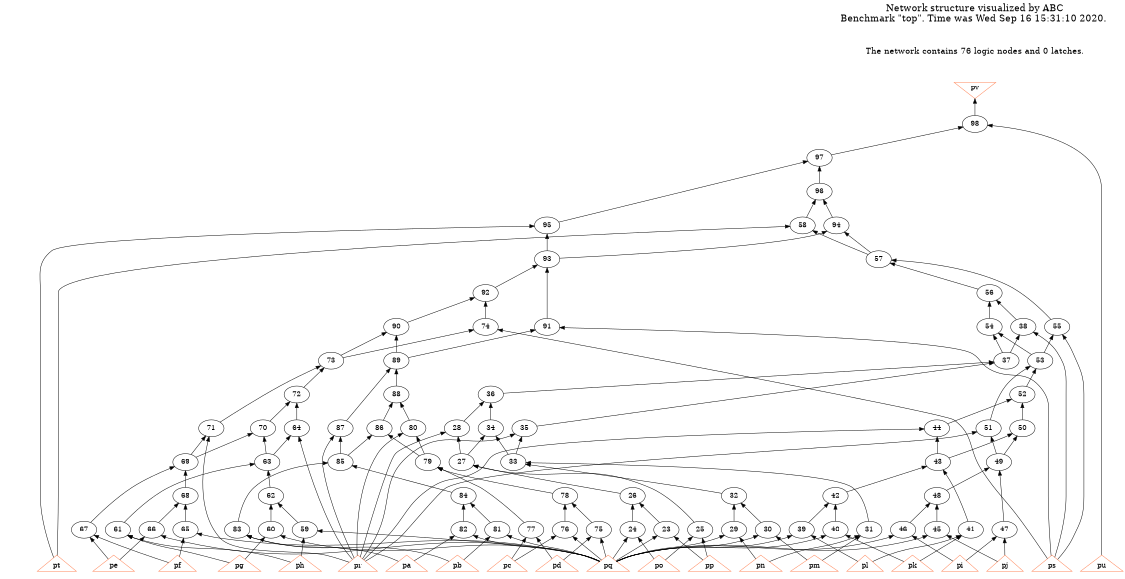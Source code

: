 # Network structure generated by ABC

digraph network {
size = "7.5,10";
center = true;
edge [dir = back];

{
  node [shape = plaintext];
  edge [style = invis];
  LevelTitle1 [label=""];
  LevelTitle2 [label=""];
  Level14 [label = ""];
  Level13 [label = ""];
  Level12 [label = ""];
  Level11 [label = ""];
  Level10 [label = ""];
  Level9 [label = ""];
  Level8 [label = ""];
  Level7 [label = ""];
  Level6 [label = ""];
  Level5 [label = ""];
  Level4 [label = ""];
  Level3 [label = ""];
  Level2 [label = ""];
  Level1 [label = ""];
  Level0 [label = ""];
  LevelTitle1 ->  LevelTitle2 ->  Level14 ->  Level13 ->  Level12 ->  Level11 ->  Level10 ->  Level9 ->  Level8 ->  Level7 ->  Level6 ->  Level5 ->  Level4 ->  Level3 ->  Level2 ->  Level1 ->  Level0;
}

{
  rank = same;
  LevelTitle1;
  title1 [shape=plaintext,
          fontsize=20,
          fontname = "Times-Roman",
          label="Network structure visualized by ABC\nBenchmark \"top\". Time was Wed Sep 16 15:31:10 2020. "
         ];
}

{
  rank = same;
  LevelTitle2;
  title2 [shape=plaintext,
          fontsize=18,
          fontname = "Times-Roman",
          label="The network contains 76 logic nodes and 0 latches.\n"
         ];
}

{
  rank = same;
  Level14;
  Node22 [label = "pv", shape = invtriangle, color = coral, fillcolor = coral];
}

{
  rank = same;
  Level13;
  Node98 [label = "98\n", shape = ellipse];
}

{
  rank = same;
  Level12;
  Node97 [label = "97\n", shape = ellipse];
}

{
  rank = same;
  Level11;
  Node96 [label = "96\n", shape = ellipse];
}

{
  rank = same;
  Level10;
  Node58 [label = "58\n", shape = ellipse];
  Node94 [label = "94\n", shape = ellipse];
  Node95 [label = "95\n", shape = ellipse];
}

{
  rank = same;
  Level9;
  Node57 [label = "57\n", shape = ellipse];
  Node93 [label = "93\n", shape = ellipse];
}

{
  rank = same;
  Level8;
  Node56 [label = "56\n", shape = ellipse];
  Node92 [label = "92\n", shape = ellipse];
}

{
  rank = same;
  Level7;
  Node38 [label = "38\n", shape = ellipse];
  Node54 [label = "54\n", shape = ellipse];
  Node55 [label = "55\n", shape = ellipse];
  Node74 [label = "74\n", shape = ellipse];
  Node90 [label = "90\n", shape = ellipse];
  Node91 [label = "91\n", shape = ellipse];
}

{
  rank = same;
  Level6;
  Node37 [label = "37\n", shape = ellipse];
  Node53 [label = "53\n", shape = ellipse];
  Node73 [label = "73\n", shape = ellipse];
  Node89 [label = "89\n", shape = ellipse];
}

{
  rank = same;
  Level5;
  Node36 [label = "36\n", shape = ellipse];
  Node52 [label = "52\n", shape = ellipse];
  Node72 [label = "72\n", shape = ellipse];
  Node88 [label = "88\n", shape = ellipse];
}

{
  rank = same;
  Level4;
  Node28 [label = "28\n", shape = ellipse];
  Node34 [label = "34\n", shape = ellipse];
  Node35 [label = "35\n", shape = ellipse];
  Node44 [label = "44\n", shape = ellipse];
  Node50 [label = "50\n", shape = ellipse];
  Node51 [label = "51\n", shape = ellipse];
  Node64 [label = "64\n", shape = ellipse];
  Node70 [label = "70\n", shape = ellipse];
  Node71 [label = "71\n", shape = ellipse];
  Node80 [label = "80\n", shape = ellipse];
  Node86 [label = "86\n", shape = ellipse];
  Node87 [label = "87\n", shape = ellipse];
}

{
  rank = same;
  Level3;
  Node27 [label = "27\n", shape = ellipse];
  Node33 [label = "33\n", shape = ellipse];
  Node43 [label = "43\n", shape = ellipse];
  Node49 [label = "49\n", shape = ellipse];
  Node63 [label = "63\n", shape = ellipse];
  Node69 [label = "69\n", shape = ellipse];
  Node79 [label = "79\n", shape = ellipse];
  Node85 [label = "85\n", shape = ellipse];
}

{
  rank = same;
  Level2;
  Node26 [label = "26\n", shape = ellipse];
  Node32 [label = "32\n", shape = ellipse];
  Node42 [label = "42\n", shape = ellipse];
  Node48 [label = "48\n", shape = ellipse];
  Node62 [label = "62\n", shape = ellipse];
  Node68 [label = "68\n", shape = ellipse];
  Node78 [label = "78\n", shape = ellipse];
  Node84 [label = "84\n", shape = ellipse];
}

{
  rank = same;
  Level1;
  Node23 [label = "23\n", shape = ellipse];
  Node24 [label = "24\n", shape = ellipse];
  Node25 [label = "25\n", shape = ellipse];
  Node29 [label = "29\n", shape = ellipse];
  Node30 [label = "30\n", shape = ellipse];
  Node31 [label = "31\n", shape = ellipse];
  Node39 [label = "39\n", shape = ellipse];
  Node40 [label = "40\n", shape = ellipse];
  Node41 [label = "41\n", shape = ellipse];
  Node45 [label = "45\n", shape = ellipse];
  Node46 [label = "46\n", shape = ellipse];
  Node47 [label = "47\n", shape = ellipse];
  Node59 [label = "59\n", shape = ellipse];
  Node60 [label = "60\n", shape = ellipse];
  Node61 [label = "61\n", shape = ellipse];
  Node65 [label = "65\n", shape = ellipse];
  Node66 [label = "66\n", shape = ellipse];
  Node67 [label = "67\n", shape = ellipse];
  Node75 [label = "75\n", shape = ellipse];
  Node76 [label = "76\n", shape = ellipse];
  Node77 [label = "77\n", shape = ellipse];
  Node81 [label = "81\n", shape = ellipse];
  Node82 [label = "82\n", shape = ellipse];
  Node83 [label = "83\n", shape = ellipse];
}

{
  rank = same;
  Level0;
  Node1 [label = "pp", shape = triangle, color = coral, fillcolor = coral];
  Node2 [label = "pq", shape = triangle, color = coral, fillcolor = coral];
  Node3 [label = "pr", shape = triangle, color = coral, fillcolor = coral];
  Node4 [label = "ps", shape = triangle, color = coral, fillcolor = coral];
  Node5 [label = "pt", shape = triangle, color = coral, fillcolor = coral];
  Node6 [label = "pu", shape = triangle, color = coral, fillcolor = coral];
  Node7 [label = "pa", shape = triangle, color = coral, fillcolor = coral];
  Node8 [label = "pb", shape = triangle, color = coral, fillcolor = coral];
  Node9 [label = "pc", shape = triangle, color = coral, fillcolor = coral];
  Node10 [label = "pd", shape = triangle, color = coral, fillcolor = coral];
  Node11 [label = "pe", shape = triangle, color = coral, fillcolor = coral];
  Node12 [label = "pf", shape = triangle, color = coral, fillcolor = coral];
  Node13 [label = "pg", shape = triangle, color = coral, fillcolor = coral];
  Node14 [label = "ph", shape = triangle, color = coral, fillcolor = coral];
  Node15 [label = "pi", shape = triangle, color = coral, fillcolor = coral];
  Node16 [label = "pj", shape = triangle, color = coral, fillcolor = coral];
  Node17 [label = "pk", shape = triangle, color = coral, fillcolor = coral];
  Node18 [label = "pl", shape = triangle, color = coral, fillcolor = coral];
  Node19 [label = "pm", shape = triangle, color = coral, fillcolor = coral];
  Node20 [label = "pn", shape = triangle, color = coral, fillcolor = coral];
  Node21 [label = "po", shape = triangle, color = coral, fillcolor = coral];
}

title1 -> title2 [style = invis];
title2 -> Node22 [style = invis];
Node22 -> Node98 [style = solid];
Node23 -> Node1 [style = solid];
Node23 -> Node2 [style = solid];
Node24 -> Node2 [style = solid];
Node24 -> Node21 [style = solid];
Node25 -> Node1 [style = solid];
Node25 -> Node21 [style = solid];
Node26 -> Node23 [style = solid];
Node26 -> Node24 [style = solid];
Node27 -> Node25 [style = solid];
Node27 -> Node26 [style = solid];
Node28 -> Node3 [style = solid];
Node28 -> Node27 [style = solid];
Node29 -> Node2 [style = solid];
Node29 -> Node20 [style = solid];
Node30 -> Node2 [style = solid];
Node30 -> Node19 [style = solid];
Node31 -> Node19 [style = solid];
Node31 -> Node20 [style = solid];
Node32 -> Node29 [style = solid];
Node32 -> Node30 [style = solid];
Node33 -> Node31 [style = solid];
Node33 -> Node32 [style = solid];
Node34 -> Node27 [style = solid];
Node34 -> Node33 [style = solid];
Node35 -> Node3 [style = solid];
Node35 -> Node33 [style = solid];
Node36 -> Node28 [style = solid];
Node36 -> Node34 [style = solid];
Node37 -> Node35 [style = solid];
Node37 -> Node36 [style = solid];
Node38 -> Node4 [style = solid];
Node38 -> Node37 [style = solid];
Node39 -> Node2 [style = solid];
Node39 -> Node18 [style = solid];
Node40 -> Node2 [style = solid];
Node40 -> Node17 [style = solid];
Node41 -> Node17 [style = solid];
Node41 -> Node18 [style = solid];
Node42 -> Node39 [style = solid];
Node42 -> Node40 [style = solid];
Node43 -> Node41 [style = solid];
Node43 -> Node42 [style = solid];
Node44 -> Node3 [style = solid];
Node44 -> Node43 [style = solid];
Node45 -> Node2 [style = solid];
Node45 -> Node16 [style = solid];
Node46 -> Node2 [style = solid];
Node46 -> Node15 [style = solid];
Node47 -> Node15 [style = solid];
Node47 -> Node16 [style = solid];
Node48 -> Node45 [style = solid];
Node48 -> Node46 [style = solid];
Node49 -> Node47 [style = solid];
Node49 -> Node48 [style = solid];
Node50 -> Node43 [style = solid];
Node50 -> Node49 [style = solid];
Node51 -> Node3 [style = solid];
Node51 -> Node49 [style = solid];
Node52 -> Node44 [style = solid];
Node52 -> Node50 [style = solid];
Node53 -> Node51 [style = solid];
Node53 -> Node52 [style = solid];
Node54 -> Node37 [style = solid];
Node54 -> Node53 [style = solid];
Node55 -> Node4 [style = solid];
Node55 -> Node53 [style = solid];
Node56 -> Node38 [style = solid];
Node56 -> Node54 [style = solid];
Node57 -> Node55 [style = solid];
Node57 -> Node56 [style = solid];
Node58 -> Node5 [style = solid];
Node58 -> Node57 [style = solid];
Node59 -> Node2 [style = solid];
Node59 -> Node14 [style = solid];
Node60 -> Node2 [style = solid];
Node60 -> Node13 [style = solid];
Node61 -> Node13 [style = solid];
Node61 -> Node14 [style = solid];
Node62 -> Node59 [style = solid];
Node62 -> Node60 [style = solid];
Node63 -> Node61 [style = solid];
Node63 -> Node62 [style = solid];
Node64 -> Node3 [style = solid];
Node64 -> Node63 [style = solid];
Node65 -> Node2 [style = solid];
Node65 -> Node12 [style = solid];
Node66 -> Node2 [style = solid];
Node66 -> Node11 [style = solid];
Node67 -> Node11 [style = solid];
Node67 -> Node12 [style = solid];
Node68 -> Node65 [style = solid];
Node68 -> Node66 [style = solid];
Node69 -> Node67 [style = solid];
Node69 -> Node68 [style = solid];
Node70 -> Node63 [style = solid];
Node70 -> Node69 [style = solid];
Node71 -> Node3 [style = solid];
Node71 -> Node69 [style = solid];
Node72 -> Node64 [style = solid];
Node72 -> Node70 [style = solid];
Node73 -> Node71 [style = solid];
Node73 -> Node72 [style = solid];
Node74 -> Node4 [style = solid];
Node74 -> Node73 [style = solid];
Node75 -> Node2 [style = solid];
Node75 -> Node10 [style = solid];
Node76 -> Node2 [style = solid];
Node76 -> Node9 [style = solid];
Node77 -> Node9 [style = solid];
Node77 -> Node10 [style = solid];
Node78 -> Node75 [style = solid];
Node78 -> Node76 [style = solid];
Node79 -> Node77 [style = solid];
Node79 -> Node78 [style = solid];
Node80 -> Node3 [style = solid];
Node80 -> Node79 [style = solid];
Node81 -> Node2 [style = solid];
Node81 -> Node8 [style = solid];
Node82 -> Node2 [style = solid];
Node82 -> Node7 [style = solid];
Node83 -> Node7 [style = solid];
Node83 -> Node8 [style = solid];
Node84 -> Node81 [style = solid];
Node84 -> Node82 [style = solid];
Node85 -> Node83 [style = solid];
Node85 -> Node84 [style = solid];
Node86 -> Node79 [style = solid];
Node86 -> Node85 [style = solid];
Node87 -> Node3 [style = solid];
Node87 -> Node85 [style = solid];
Node88 -> Node80 [style = solid];
Node88 -> Node86 [style = solid];
Node89 -> Node87 [style = solid];
Node89 -> Node88 [style = solid];
Node90 -> Node73 [style = solid];
Node90 -> Node89 [style = solid];
Node91 -> Node4 [style = solid];
Node91 -> Node89 [style = solid];
Node92 -> Node74 [style = solid];
Node92 -> Node90 [style = solid];
Node93 -> Node91 [style = solid];
Node93 -> Node92 [style = solid];
Node94 -> Node57 [style = solid];
Node94 -> Node93 [style = solid];
Node95 -> Node5 [style = solid];
Node95 -> Node93 [style = solid];
Node96 -> Node58 [style = solid];
Node96 -> Node94 [style = solid];
Node97 -> Node95 [style = solid];
Node97 -> Node96 [style = solid];
Node98 -> Node6 [style = solid];
Node98 -> Node97 [style = solid];
}

